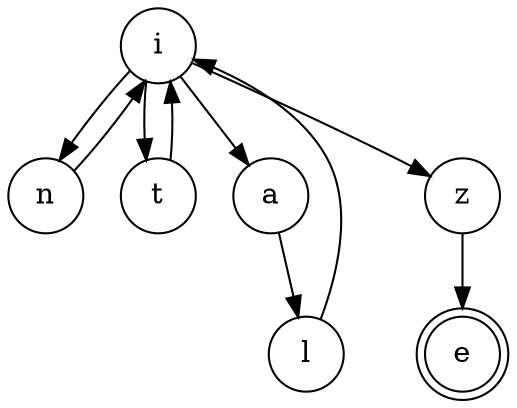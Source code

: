 digraph {   
    node [shape = doublecircle, color = black] e ;
    node [shape = circle];
    node [color= black];
    i -> n -> i -> t -> i -> a -> l -> i -> z -> e;	
}